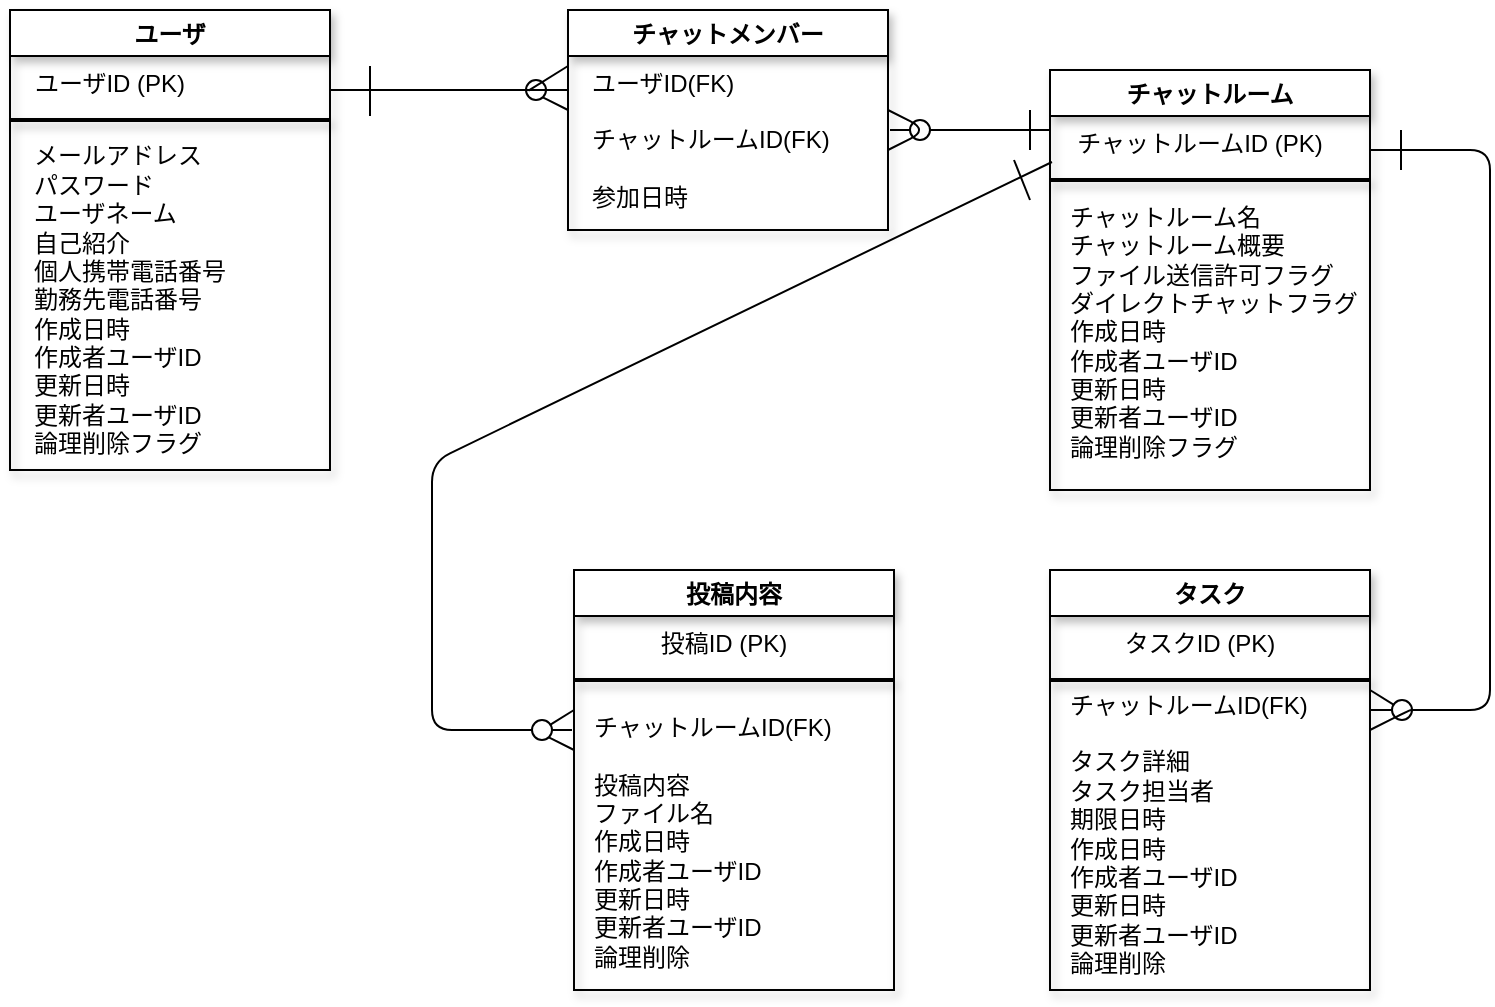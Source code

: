 <mxfile version="13.1.11">
    <diagram id="6hGFLwfOUW9BJ-s0fimq" name="ER図">
        <mxGraphModel dx="728" dy="445" grid="1" gridSize="10" guides="1" tooltips="1" connect="1" arrows="1" fold="1" page="1" pageScale="1" pageWidth="827" pageHeight="1169" math="0" shadow="0">
            <root>
                <mxCell id="0"/>
                <mxCell id="1" parent="0"/>
                <mxCell id="7" value="ユーザ" style="swimlane;shadow=1;" parent="1" vertex="1">
                    <mxGeometry x="40" y="40" width="160" height="230" as="geometry">
                        <mxRectangle x="40" y="40" width="70" height="23" as="alternateBounds"/>
                    </mxGeometry>
                </mxCell>
                <mxCell id="22" value="ユーザID (PK)" style="text;html=1;strokeColor=none;fillColor=none;align=center;verticalAlign=middle;whiteSpace=wrap;rounded=0;shadow=1;" parent="7" vertex="1">
                    <mxGeometry x="10" y="27" width="80" height="20" as="geometry"/>
                </mxCell>
                <mxCell id="31" value="メールアドレス&lt;br&gt;パスワード&lt;br&gt;ユーザネーム&lt;br&gt;自己紹介&lt;br&gt;個人携帯電話番号&lt;br&gt;勤務先電話番号&lt;br&gt;作成日時&lt;br&gt;作成者ユーザID&lt;br&gt;更新日時&lt;br&gt;更新者ユーザID&lt;br&gt;論理削除フラグ" style="text;html=1;strokeColor=none;fillColor=none;align=left;verticalAlign=middle;whiteSpace=wrap;rounded=0;" parent="7" vertex="1">
                    <mxGeometry x="10" y="70" width="140" height="150" as="geometry"/>
                </mxCell>
                <mxCell id="19" value="" style="line;strokeWidth=2;html=1;shadow=1;" parent="1" vertex="1">
                    <mxGeometry x="40" y="90" width="160" height="10" as="geometry"/>
                </mxCell>
                <mxCell id="36" value="チャットルーム" style="swimlane;shadow=1;" parent="1" vertex="1">
                    <mxGeometry x="560" y="70" width="160" height="210" as="geometry">
                        <mxRectangle x="40" y="40" width="70" height="23" as="alternateBounds"/>
                    </mxGeometry>
                </mxCell>
                <mxCell id="37" value="チャットルームID (PK)" style="text;html=1;strokeColor=none;fillColor=none;align=center;verticalAlign=middle;whiteSpace=wrap;rounded=0;shadow=1;" parent="36" vertex="1">
                    <mxGeometry y="27" width="150" height="20" as="geometry"/>
                </mxCell>
                <mxCell id="38" value="チャットルーム名&lt;br&gt;チャットルーム概要&lt;br&gt;ファイル送信許可フラグ&lt;br&gt;ダイレクトチャットフラグ&lt;br&gt;作成日時&lt;br&gt;作成者ユーザID&lt;br&gt;更新日時&lt;br&gt;更新者ユーザID&lt;br&gt;論理削除フラグ" style="text;html=1;strokeColor=none;fillColor=none;align=left;verticalAlign=middle;whiteSpace=wrap;rounded=0;" parent="36" vertex="1">
                    <mxGeometry x="8" y="56" width="160" height="150" as="geometry"/>
                </mxCell>
                <mxCell id="39" value="" style="line;strokeWidth=2;html=1;shadow=1;" parent="1" vertex="1">
                    <mxGeometry x="560" y="120" width="160" height="10" as="geometry"/>
                </mxCell>
                <mxCell id="40" value="チャットメンバー" style="swimlane;shadow=1;" parent="1" vertex="1">
                    <mxGeometry x="319" y="40" width="160" height="110" as="geometry">
                        <mxRectangle x="40" y="40" width="70" height="23" as="alternateBounds"/>
                    </mxGeometry>
                </mxCell>
                <mxCell id="48" value="ユーザID(FK)&lt;br&gt;&lt;br&gt;チャットルームID(FK)&lt;br&gt;&lt;br&gt;参加日時" style="text;html=1;strokeColor=none;fillColor=none;align=left;verticalAlign=middle;whiteSpace=wrap;rounded=0;" parent="40" vertex="1">
                    <mxGeometry x="10" y="29" width="150" height="71" as="geometry"/>
                </mxCell>
                <mxCell id="76" value="" style="endArrow=none;html=1;" parent="1" source="77" edge="1">
                    <mxGeometry width="50" height="50" relative="1" as="geometry">
                        <mxPoint x="319" y="70" as="sourcePoint"/>
                        <mxPoint x="319" y="90" as="targetPoint"/>
                        <Array as="points">
                            <mxPoint x="299" y="80"/>
                        </Array>
                    </mxGeometry>
                </mxCell>
                <mxCell id="77" value="" style="ellipse;whiteSpace=wrap;html=1;aspect=fixed;fillColor=#FFFFFF;" parent="1" vertex="1">
                    <mxGeometry x="298" y="75" width="10" height="10" as="geometry"/>
                </mxCell>
                <mxCell id="78" value="" style="endArrow=none;html=1;" parent="1" edge="1">
                    <mxGeometry width="50" height="50" relative="1" as="geometry">
                        <mxPoint x="319" y="68" as="sourcePoint"/>
                        <mxPoint x="299.24" y="80.35" as="targetPoint"/>
                        <Array as="points"/>
                    </mxGeometry>
                </mxCell>
                <mxCell id="82" value="" style="endArrow=none;html=1;" parent="1" edge="1">
                    <mxGeometry width="50" height="50" relative="1" as="geometry">
                        <mxPoint x="200" y="80" as="sourcePoint"/>
                        <mxPoint x="319" y="80" as="targetPoint"/>
                    </mxGeometry>
                </mxCell>
                <mxCell id="83" value="" style="endArrow=none;html=1;" parent="1" source="86" edge="1">
                    <mxGeometry width="50" height="50" relative="1" as="geometry">
                        <mxPoint x="480" y="100" as="sourcePoint"/>
                        <mxPoint x="560" y="100" as="targetPoint"/>
                    </mxGeometry>
                </mxCell>
                <mxCell id="88" value="投稿内容" style="swimlane;shadow=1;" parent="1" vertex="1">
                    <mxGeometry x="322" y="320" width="160" height="210" as="geometry">
                        <mxRectangle x="40" y="40" width="70" height="23" as="alternateBounds"/>
                    </mxGeometry>
                </mxCell>
                <mxCell id="89" value="投稿ID (PK)" style="text;html=1;strokeColor=none;fillColor=none;align=center;verticalAlign=middle;whiteSpace=wrap;rounded=0;shadow=1;" parent="88" vertex="1">
                    <mxGeometry y="27" width="150" height="20" as="geometry"/>
                </mxCell>
                <mxCell id="90" value="チャットルームID(FK)&lt;br&gt;&lt;br&gt;投稿内容&lt;br&gt;ファイル名&lt;br&gt;作成日時&lt;br&gt;作成者ユーザID&lt;br&gt;更新日時&lt;br&gt;更新者ユーザID&lt;br&gt;論理削除" style="text;html=1;strokeColor=none;fillColor=none;align=left;verticalAlign=middle;whiteSpace=wrap;rounded=0;" parent="88" vertex="1">
                    <mxGeometry x="8" y="61" width="160" height="150" as="geometry"/>
                </mxCell>
                <mxCell id="91" value="" style="line;strokeWidth=2;html=1;shadow=1;" parent="1" vertex="1">
                    <mxGeometry x="322" y="370" width="160" height="10" as="geometry"/>
                </mxCell>
                <mxCell id="92" value="タスク" style="swimlane;shadow=1;" parent="1" vertex="1">
                    <mxGeometry x="560" y="320" width="160" height="210" as="geometry">
                        <mxRectangle x="40" y="40" width="70" height="23" as="alternateBounds"/>
                    </mxGeometry>
                </mxCell>
                <mxCell id="93" value="タスクID (PK)" style="text;html=1;strokeColor=none;fillColor=none;align=center;verticalAlign=middle;whiteSpace=wrap;rounded=0;shadow=1;" parent="92" vertex="1">
                    <mxGeometry y="27" width="150" height="20" as="geometry"/>
                </mxCell>
                <mxCell id="94" value="チャットルームID(FK)&lt;br&gt;&lt;br&gt;タスク詳細&lt;br&gt;タスク担当者&lt;br&gt;期限日時&lt;br&gt;作成日時&lt;br&gt;作成者ユーザID&lt;br&gt;更新日時&lt;br&gt;更新者ユーザID&lt;br&gt;論理削除" style="text;html=1;strokeColor=none;fillColor=none;align=left;verticalAlign=middle;whiteSpace=wrap;rounded=0;" parent="92" vertex="1">
                    <mxGeometry x="8" y="57" width="160" height="150" as="geometry"/>
                </mxCell>
                <mxCell id="95" value="" style="line;strokeWidth=2;html=1;shadow=1;" parent="1" vertex="1">
                    <mxGeometry x="560" y="370" width="160" height="10" as="geometry"/>
                </mxCell>
                <mxCell id="100" value="" style="endArrow=none;html=1;" parent="1" edge="1">
                    <mxGeometry width="50" height="50" relative="1" as="geometry">
                        <mxPoint x="220" y="93" as="sourcePoint"/>
                        <mxPoint x="220" y="68" as="targetPoint"/>
                        <Array as="points">
                            <mxPoint x="220" y="73"/>
                        </Array>
                    </mxGeometry>
                </mxCell>
                <mxCell id="105" value="" style="endArrow=none;html=1;" parent="1" edge="1">
                    <mxGeometry width="50" height="50" relative="1" as="geometry">
                        <mxPoint x="321" y="400" as="sourcePoint"/>
                        <mxPoint x="561" y="116" as="targetPoint"/>
                        <Array as="points">
                            <mxPoint x="251" y="400"/>
                            <mxPoint x="251" y="266"/>
                        </Array>
                    </mxGeometry>
                </mxCell>
                <mxCell id="86" value="" style="ellipse;whiteSpace=wrap;html=1;aspect=fixed;fillColor=#FFFFFF;" parent="1" vertex="1">
                    <mxGeometry x="490" y="95" width="10" height="10" as="geometry"/>
                </mxCell>
                <mxCell id="114" value="" style="endArrow=none;html=1;" parent="1" target="86" edge="1">
                    <mxGeometry width="50" height="50" relative="1" as="geometry">
                        <mxPoint x="480" y="100" as="sourcePoint"/>
                        <mxPoint x="560" y="100" as="targetPoint"/>
                    </mxGeometry>
                </mxCell>
                <mxCell id="115" value="" style="endArrow=none;html=1;" parent="1" source="116" edge="1">
                    <mxGeometry width="50" height="50" relative="1" as="geometry">
                        <mxPoint x="322" y="390" as="sourcePoint"/>
                        <mxPoint x="322" y="410" as="targetPoint"/>
                        <Array as="points">
                            <mxPoint x="302" y="400"/>
                        </Array>
                    </mxGeometry>
                </mxCell>
                <mxCell id="116" value="" style="ellipse;whiteSpace=wrap;html=1;aspect=fixed;fillColor=#FFFFFF;" parent="1" vertex="1">
                    <mxGeometry x="301" y="395" width="10" height="10" as="geometry"/>
                </mxCell>
                <mxCell id="119" value="" style="endArrow=none;html=1;" parent="1" target="116" edge="1">
                    <mxGeometry width="50" height="50" relative="1" as="geometry">
                        <mxPoint x="322" y="390" as="sourcePoint"/>
                        <mxPoint x="322" y="410" as="targetPoint"/>
                        <Array as="points"/>
                    </mxGeometry>
                </mxCell>
                <mxCell id="120" value="" style="endArrow=none;html=1;" parent="1" edge="1">
                    <mxGeometry width="50" height="50" relative="1" as="geometry">
                        <mxPoint x="550" y="110" as="sourcePoint"/>
                        <mxPoint x="550" y="90" as="targetPoint"/>
                    </mxGeometry>
                </mxCell>
                <mxCell id="121" value="" style="endArrow=none;html=1;" parent="1" edge="1">
                    <mxGeometry width="50" height="50" relative="1" as="geometry">
                        <mxPoint x="479" y="90" as="sourcePoint"/>
                        <mxPoint x="479" y="110" as="targetPoint"/>
                        <Array as="points">
                            <mxPoint x="499" y="100"/>
                        </Array>
                    </mxGeometry>
                </mxCell>
                <mxCell id="123" value="" style="endArrow=none;html=1;" parent="1" edge="1">
                    <mxGeometry width="50" height="50" relative="1" as="geometry">
                        <mxPoint x="550" y="135" as="sourcePoint"/>
                        <mxPoint x="542" y="115" as="targetPoint"/>
                    </mxGeometry>
                </mxCell>
                <mxCell id="124" value="" style="endArrow=none;html=1;" parent="1" edge="1">
                    <mxGeometry width="50" height="50" relative="1" as="geometry">
                        <mxPoint x="720" y="110" as="sourcePoint"/>
                        <mxPoint x="720" y="390" as="targetPoint"/>
                        <Array as="points">
                            <mxPoint x="780" y="110"/>
                            <mxPoint x="780" y="390"/>
                        </Array>
                    </mxGeometry>
                </mxCell>
                <mxCell id="125" value="" style="endArrow=none;html=1;" parent="1" source="126" edge="1">
                    <mxGeometry width="50" height="50" relative="1" as="geometry">
                        <mxPoint x="720" y="400" as="sourcePoint"/>
                        <mxPoint x="720" y="380" as="targetPoint"/>
                        <Array as="points"/>
                    </mxGeometry>
                </mxCell>
                <mxCell id="126" value="" style="ellipse;whiteSpace=wrap;html=1;aspect=fixed;fillColor=#FFFFFF;" parent="1" vertex="1">
                    <mxGeometry x="731" y="385" width="10" height="10" as="geometry"/>
                </mxCell>
                <mxCell id="127" value="" style="endArrow=none;html=1;" parent="1" target="126" edge="1">
                    <mxGeometry width="50" height="50" relative="1" as="geometry">
                        <mxPoint x="720" y="400" as="sourcePoint"/>
                        <mxPoint x="720" y="380" as="targetPoint"/>
                        <Array as="points">
                            <mxPoint x="740" y="390"/>
                        </Array>
                    </mxGeometry>
                </mxCell>
                <mxCell id="129" value="" style="endArrow=none;html=1;" parent="1" edge="1">
                    <mxGeometry width="50" height="50" relative="1" as="geometry">
                        <mxPoint x="735.5" y="120" as="sourcePoint"/>
                        <mxPoint x="735.5" y="100" as="targetPoint"/>
                    </mxGeometry>
                </mxCell>
            </root>
        </mxGraphModel>
    </diagram>
</mxfile>